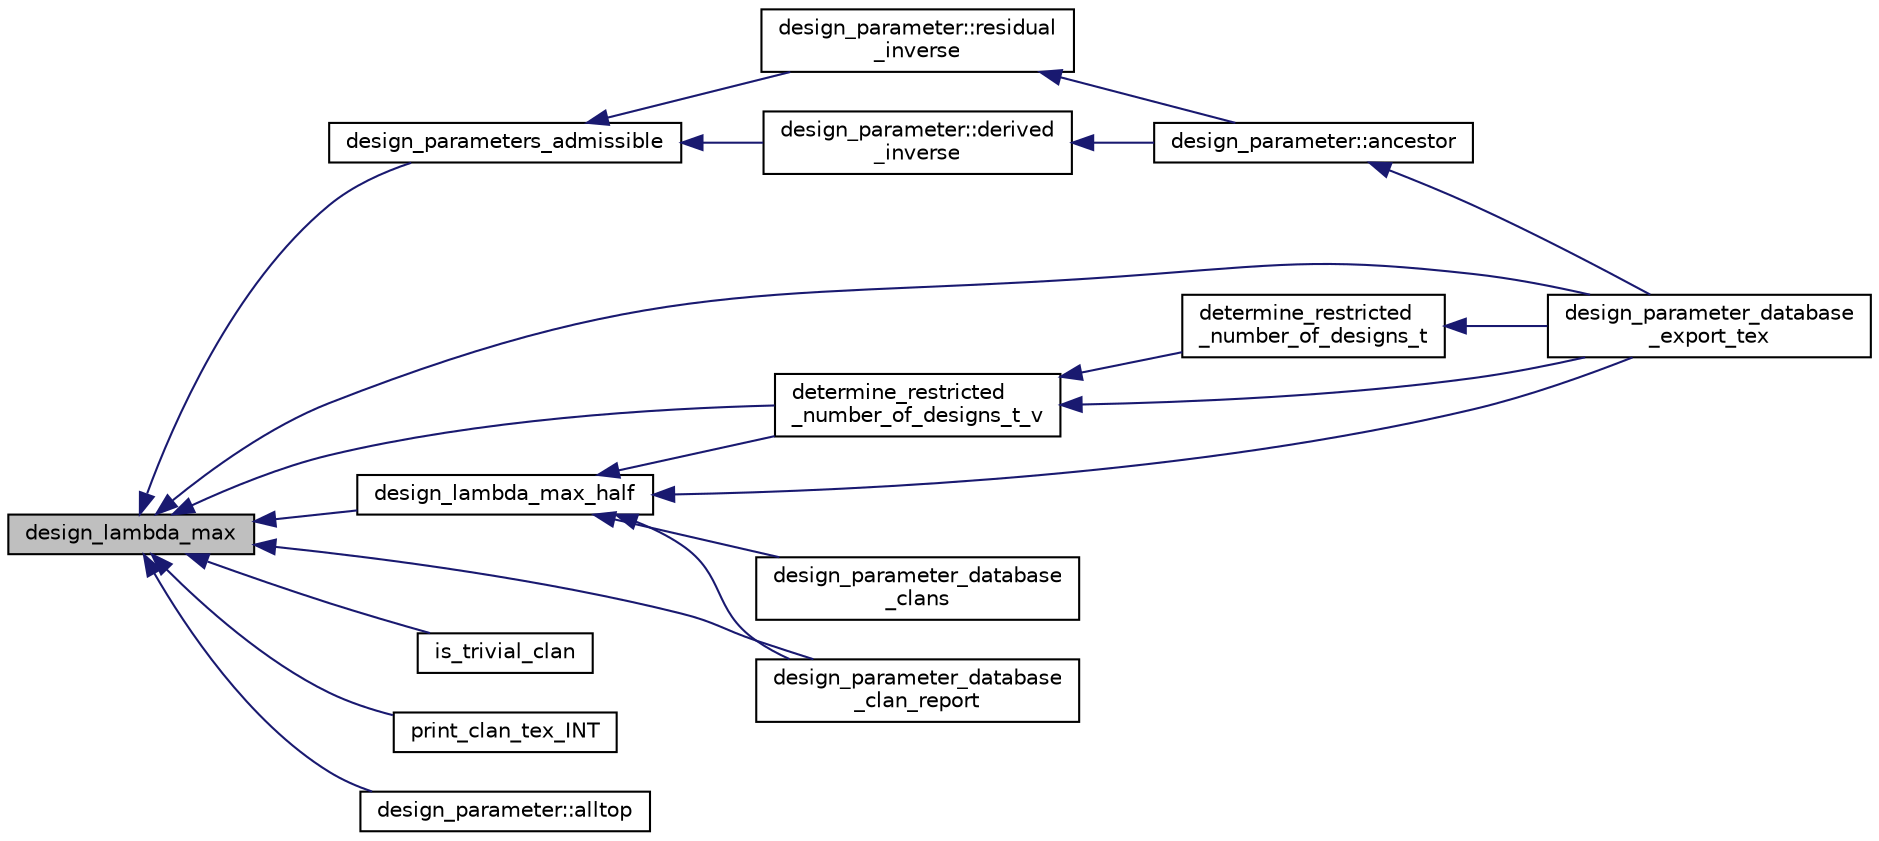 digraph "design_lambda_max"
{
  edge [fontname="Helvetica",fontsize="10",labelfontname="Helvetica",labelfontsize="10"];
  node [fontname="Helvetica",fontsize="10",shape=record];
  rankdir="LR";
  Node369 [label="design_lambda_max",height=0.2,width=0.4,color="black", fillcolor="grey75", style="filled", fontcolor="black"];
  Node369 -> Node370 [dir="back",color="midnightblue",fontsize="10",style="solid",fontname="Helvetica"];
  Node370 [label="design_parameters_admissible",height=0.2,width=0.4,color="black", fillcolor="white", style="filled",URL="$d9/d60/discreta_8h.html#a1fdc465f664d8b5b87cf6819dd1e6d11"];
  Node370 -> Node371 [dir="back",color="midnightblue",fontsize="10",style="solid",fontname="Helvetica"];
  Node371 [label="design_parameter::derived\l_inverse",height=0.2,width=0.4,color="black", fillcolor="white", style="filled",URL="$da/d94/classdesign__parameter.html#acbfce2a35f0c379d5888acdc8d74ae19"];
  Node371 -> Node372 [dir="back",color="midnightblue",fontsize="10",style="solid",fontname="Helvetica"];
  Node372 [label="design_parameter::ancestor",height=0.2,width=0.4,color="black", fillcolor="white", style="filled",URL="$da/d94/classdesign__parameter.html#abd616d2e29cde6f3e797abab001af0c6"];
  Node372 -> Node373 [dir="back",color="midnightblue",fontsize="10",style="solid",fontname="Helvetica"];
  Node373 [label="design_parameter_database\l_export_tex",height=0.2,width=0.4,color="black", fillcolor="white", style="filled",URL="$d9/d60/discreta_8h.html#a075808c1cf57d126d15a0d7794716de7"];
  Node370 -> Node374 [dir="back",color="midnightblue",fontsize="10",style="solid",fontname="Helvetica"];
  Node374 [label="design_parameter::residual\l_inverse",height=0.2,width=0.4,color="black", fillcolor="white", style="filled",URL="$da/d94/classdesign__parameter.html#a98630a1cdc565c3c826a2636a499c5f6"];
  Node374 -> Node372 [dir="back",color="midnightblue",fontsize="10",style="solid",fontname="Helvetica"];
  Node369 -> Node375 [dir="back",color="midnightblue",fontsize="10",style="solid",fontname="Helvetica"];
  Node375 [label="design_lambda_max_half",height=0.2,width=0.4,color="black", fillcolor="white", style="filled",URL="$d9/d60/discreta_8h.html#accb093d81f75d5cd3d46f566bba28d6a"];
  Node375 -> Node373 [dir="back",color="midnightblue",fontsize="10",style="solid",fontname="Helvetica"];
  Node375 -> Node376 [dir="back",color="midnightblue",fontsize="10",style="solid",fontname="Helvetica"];
  Node376 [label="determine_restricted\l_number_of_designs_t_v",height=0.2,width=0.4,color="black", fillcolor="white", style="filled",URL="$d9/d60/discreta_8h.html#a1f0a99cd9ed4f124762cf5224335b2b7"];
  Node376 -> Node373 [dir="back",color="midnightblue",fontsize="10",style="solid",fontname="Helvetica"];
  Node376 -> Node377 [dir="back",color="midnightblue",fontsize="10",style="solid",fontname="Helvetica"];
  Node377 [label="determine_restricted\l_number_of_designs_t",height=0.2,width=0.4,color="black", fillcolor="white", style="filled",URL="$d9/d60/discreta_8h.html#a040387501cacb94c30c33dd6a7f25c40"];
  Node377 -> Node373 [dir="back",color="midnightblue",fontsize="10",style="solid",fontname="Helvetica"];
  Node375 -> Node378 [dir="back",color="midnightblue",fontsize="10",style="solid",fontname="Helvetica"];
  Node378 [label="design_parameter_database\l_clans",height=0.2,width=0.4,color="black", fillcolor="white", style="filled",URL="$d9/d60/discreta_8h.html#a730cc0fd8e835bbaa467231eebffd74e"];
  Node375 -> Node379 [dir="back",color="midnightblue",fontsize="10",style="solid",fontname="Helvetica"];
  Node379 [label="design_parameter_database\l_clan_report",height=0.2,width=0.4,color="black", fillcolor="white", style="filled",URL="$d9/d60/discreta_8h.html#a744595779bda605193b61d01d79ad981"];
  Node369 -> Node380 [dir="back",color="midnightblue",fontsize="10",style="solid",fontname="Helvetica"];
  Node380 [label="is_trivial_clan",height=0.2,width=0.4,color="black", fillcolor="white", style="filled",URL="$d9/d60/discreta_8h.html#a8884d267607e80d9798a5614f211a8c5"];
  Node369 -> Node381 [dir="back",color="midnightblue",fontsize="10",style="solid",fontname="Helvetica"];
  Node381 [label="print_clan_tex_INT",height=0.2,width=0.4,color="black", fillcolor="white", style="filled",URL="$d9/d60/discreta_8h.html#a6940852a56bea54b6b60aa35e5894664"];
  Node369 -> Node373 [dir="back",color="midnightblue",fontsize="10",style="solid",fontname="Helvetica"];
  Node369 -> Node376 [dir="back",color="midnightblue",fontsize="10",style="solid",fontname="Helvetica"];
  Node369 -> Node379 [dir="back",color="midnightblue",fontsize="10",style="solid",fontname="Helvetica"];
  Node369 -> Node382 [dir="back",color="midnightblue",fontsize="10",style="solid",fontname="Helvetica"];
  Node382 [label="design_parameter::alltop",height=0.2,width=0.4,color="black", fillcolor="white", style="filled",URL="$da/d94/classdesign__parameter.html#ac91d8a483974702c826889aade83cd5f"];
}
